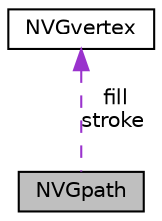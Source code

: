 digraph "NVGpath"
{
  edge [fontname="Helvetica",fontsize="10",labelfontname="Helvetica",labelfontsize="10"];
  node [fontname="Helvetica",fontsize="10",shape=record];
  Node1 [label="NVGpath",height=0.2,width=0.4,color="black", fillcolor="grey75", style="filled", fontcolor="black"];
  Node2 -> Node1 [dir="back",color="darkorchid3",fontsize="10",style="dashed",label=" fill\nstroke" ];
  Node2 [label="NVGvertex",height=0.2,width=0.4,color="black", fillcolor="white", style="filled",URL="$struct_n_v_gvertex.html"];
}
